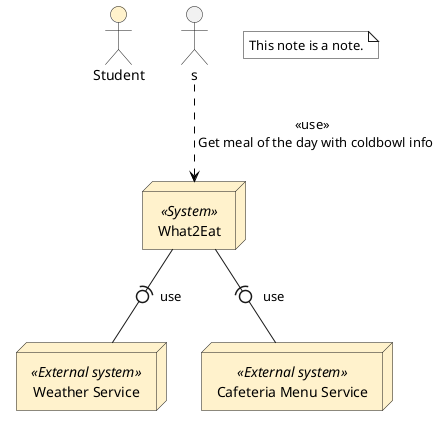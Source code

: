 @startuml system context

:Student: #fff2cc
node "What2Eat" << System >> as e #fff2cc
node "Weather Service" << External system >> as w #fff2cc
node "Cafeteria Menu Service" << External system >> as c #fff2cc

s --> e  #black;line.dashed;:<<use>> \n Get meal of the day with coldbowl info 
e -(0- w: use
e -(0- c: use

note "This note is a note." as n #ffffff
@enduml